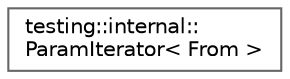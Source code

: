 digraph "Graphical Class Hierarchy"
{
 // LATEX_PDF_SIZE
  bgcolor="transparent";
  edge [fontname=Helvetica,fontsize=10,labelfontname=Helvetica,labelfontsize=10];
  node [fontname=Helvetica,fontsize=10,shape=box,height=0.2,width=0.4];
  rankdir="LR";
  Node0 [id="Node000000",label="testing::internal::\lParamIterator\< From \>",height=0.2,width=0.4,color="grey40", fillcolor="white", style="filled",URL="$classtesting_1_1internal_1_1_param_iterator.html",tooltip=" "];
}
